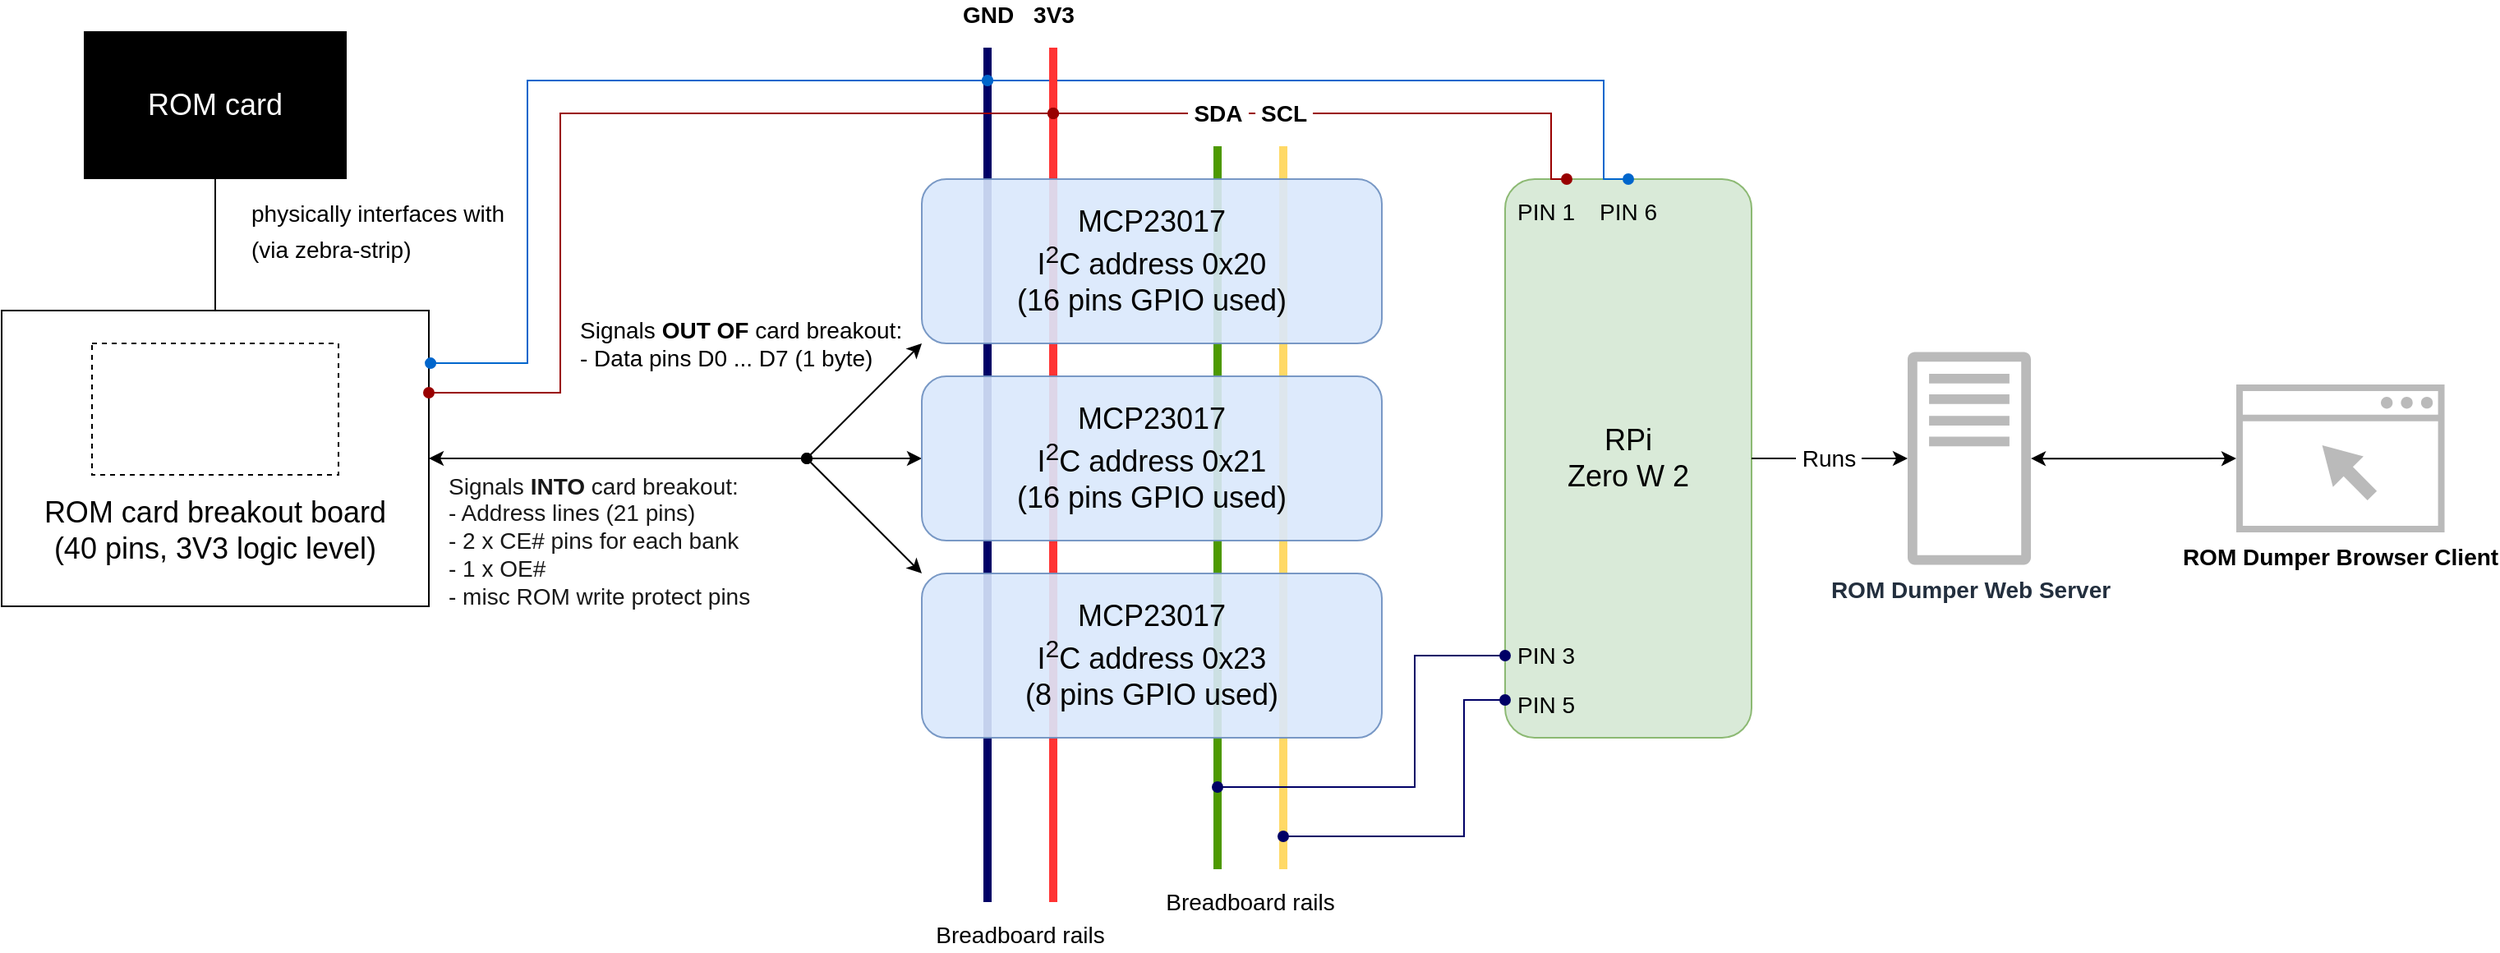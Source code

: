 <mxfile version="14.5.1" type="device"><diagram id="-0VZHsRfEmr4BANejRT6" name="Page-1"><mxGraphModel dx="2703" dy="2071" grid="1" gridSize="10" guides="1" tooltips="1" connect="1" arrows="1" fold="1" page="1" pageScale="1" pageWidth="1654" pageHeight="2336" math="0" shadow="0"><root><mxCell id="0"/><mxCell id="1" parent="0"/><mxCell id="qDgTrqIl416xnLtGA4ni-32" value="&lt;span style=&quot;font-size: 18px&quot;&gt;RPi &lt;br&gt;Zero W 2&lt;br&gt;&lt;/span&gt;" style="rounded=1;whiteSpace=wrap;html=1;labelBackgroundColor=none;fontSize=14;opacity=90;direction=south;fillColor=#d5e8d4;strokeColor=#82b366;arcSize=12;" vertex="1" parent="1"><mxGeometry x="1915" y="1200" width="150" height="340" as="geometry"/></mxCell><mxCell id="qDgTrqIl416xnLtGA4ni-41" style="edgeStyle=orthogonalEdgeStyle;rounded=0;jumpStyle=arc;orthogonalLoop=1;jettySize=auto;html=1;exitX=0;exitY=0.5;exitDx=0;exitDy=0;labelBackgroundColor=none;startArrow=oval;startFill=1;endArrow=oval;endFill=1;strokeWidth=1;fontSize=14;fontColor=#000000;align=left;strokeColor=#0066CC;" edge="1" parent="1" source="qDgTrqIl416xnLtGA4ni-32"><mxGeometry relative="1" as="geometry"><mxPoint x="1600" y="1140" as="targetPoint"/><Array as="points"><mxPoint x="1975" y="1140"/></Array></mxGeometry></mxCell><mxCell id="qDgTrqIl416xnLtGA4ni-27" value="3V3" style="endArrow=none;html=1;labelBackgroundColor=#ffffff;fontSize=14;fontColor=#000000;align=center;strokeWidth=5;strokeColor=#FF3333;fontStyle=1" edge="1" parent="1"><mxGeometry x="1" y="20" width="50" height="50" relative="1" as="geometry"><mxPoint x="1640" y="1640" as="sourcePoint"/><mxPoint x="1640" y="1120" as="targetPoint"/><mxPoint x="20" y="-20" as="offset"/></mxGeometry></mxCell><mxCell id="qDgTrqIl416xnLtGA4ni-38" style="edgeStyle=orthogonalEdgeStyle;rounded=0;jumpStyle=none;orthogonalLoop=1;jettySize=auto;html=1;exitX=0;exitY=0.75;exitDx=0;exitDy=0;labelBackgroundColor=none;startArrow=oval;startFill=1;endArrow=oval;endFill=1;strokeWidth=1;fontSize=14;fontColor=#000000;align=left;strokeColor=#990000;" edge="1" parent="1" source="qDgTrqIl416xnLtGA4ni-32"><mxGeometry relative="1" as="geometry"><mxPoint x="1640" y="1160" as="targetPoint"/><Array as="points"><mxPoint x="1943" y="1160"/></Array></mxGeometry></mxCell><mxCell id="qDgTrqIl416xnLtGA4ni-25" value="&amp;nbsp;SCL&amp;nbsp;" style="endArrow=none;html=1;labelBackgroundColor=#ffffff;fontSize=14;fontColor=#000000;align=center;strokeWidth=5;strokeColor=#FFD966;fontStyle=1" edge="1" parent="1"><mxGeometry x="1" y="20" width="50" height="50" relative="1" as="geometry"><mxPoint x="1780" y="1620" as="sourcePoint"/><mxPoint x="1780" y="1180" as="targetPoint"/><mxPoint x="20" y="-20" as="offset"/></mxGeometry></mxCell><mxCell id="qDgTrqIl416xnLtGA4ni-24" value="&amp;nbsp;SDA&amp;nbsp;" style="endArrow=none;html=1;labelBackgroundColor=#ffffff;fontSize=14;fontColor=#000000;align=center;strokeWidth=5;strokeColor=#4D9900;fontStyle=1" edge="1" parent="1"><mxGeometry x="1" y="20" width="50" height="50" relative="1" as="geometry"><mxPoint x="1740" y="1620" as="sourcePoint"/><mxPoint x="1740" y="1180" as="targetPoint"/><mxPoint x="20" y="-20" as="offset"/></mxGeometry></mxCell><mxCell id="qDgTrqIl416xnLtGA4ni-28" value="GND" style="endArrow=none;html=1;labelBackgroundColor=#ffffff;fontSize=14;fontColor=#000000;align=center;strokeWidth=5;strokeColor=#000066;fontStyle=1" edge="1" parent="1"><mxGeometry x="1" y="20" width="50" height="50" relative="1" as="geometry"><mxPoint x="1600" y="1640" as="sourcePoint"/><mxPoint x="1600" y="1120" as="targetPoint"/><mxPoint x="20" y="-20" as="offset"/></mxGeometry></mxCell><mxCell id="qDgTrqIl416xnLtGA4ni-5" value="Signals&amp;nbsp;&lt;b&gt;INTO&lt;/b&gt;&amp;nbsp;card breakout:&lt;br&gt;&lt;div&gt;- Address lines (21 pins)&lt;/div&gt;&lt;div&gt;- 2 x CE# pins for each bank&lt;br&gt;- 1 x OE#&lt;/div&gt;&lt;div&gt;- misc ROM write protect pins&lt;/div&gt;" style="endArrow=oval;startArrow=classic;html=1;fontSize=14;exitX=1;exitY=0.5;exitDx=0;exitDy=0;endFill=1;textOpacity=90;align=left;" edge="1" parent="1" source="qDgTrqIl416xnLtGA4ni-3"><mxGeometry x="-0.913" y="-50" width="50" height="50" relative="1" as="geometry"><mxPoint x="1530" y="1280" as="sourcePoint"/><mxPoint x="1490" y="1370" as="targetPoint"/><mxPoint as="offset"/></mxGeometry></mxCell><mxCell id="qDgTrqIl416xnLtGA4ni-22" value="Signals &lt;b&gt;OUT OF&lt;/b&gt;&amp;nbsp;card breakout:&lt;br&gt;- Data pins D0 ... D7 (1 byte)" style="rounded=0;orthogonalLoop=1;jettySize=auto;html=1;exitX=0;exitY=1;exitDx=0;exitDy=0;labelBackgroundColor=none;startArrow=classic;startFill=1;endArrow=none;endFill=0;fontSize=14;fontColor=#000000;align=left;" edge="1" parent="1" source="qDgTrqIl416xnLtGA4ni-6"><mxGeometry x="1" y="-157" relative="1" as="geometry"><mxPoint x="1490" y="1370" as="targetPoint"/><mxPoint x="-29" y="41" as="offset"/></mxGeometry></mxCell><mxCell id="qDgTrqIl416xnLtGA4ni-6" value="MCP23017 &lt;br&gt;I&lt;sup&gt;2&lt;/sup&gt;C address 0x20&lt;br&gt;(16 pins GPIO used)" style="rounded=1;whiteSpace=wrap;html=1;fontSize=18;labelBackgroundColor=none;fillColor=#dae8fc;strokeColor=#6c8ebf;opacity=90;" vertex="1" parent="1"><mxGeometry x="1560" y="1200" width="280" height="100" as="geometry"/></mxCell><mxCell id="qDgTrqIl416xnLtGA4ni-13" value="&lt;span style=&quot;color: rgb(0 , 0 , 0) ; font-size: 14px&quot;&gt;physically interfaces with&lt;/span&gt;&lt;br style=&quot;color: rgb(0 , 0 , 0) ; font-size: 14px&quot;&gt;&lt;span style=&quot;color: rgb(0 , 0 , 0) ; font-size: 14px&quot;&gt;(via zebra-strip)&lt;/span&gt;" style="edgeStyle=orthogonalEdgeStyle;rounded=0;orthogonalLoop=1;jettySize=auto;html=1;fontSize=18;fontColor=#FFFFFF;labelBackgroundColor=#ffffff;align=left;entryX=0.5;entryY=0;entryDx=0;entryDy=0;" edge="1" parent="1" source="qDgTrqIl416xnLtGA4ni-11" target="qDgTrqIl416xnLtGA4ni-12"><mxGeometry x="-0.379" y="20" relative="1" as="geometry"><mxPoint as="offset"/></mxGeometry></mxCell><mxCell id="qDgTrqIl416xnLtGA4ni-11" value="ROM card" style="text;html=1;strokeColor=none;align=center;verticalAlign=middle;whiteSpace=wrap;rounded=0;fontStyle=0;fontSize=18;labelBackgroundColor=none;fontColor=#FFFFFF;fillColor=#000000;" vertex="1" parent="1"><mxGeometry x="1050" y="1110" width="160" height="90" as="geometry"/></mxCell><mxCell id="qDgTrqIl416xnLtGA4ni-21" style="edgeStyle=orthogonalEdgeStyle;rounded=0;orthogonalLoop=1;jettySize=auto;html=1;labelBackgroundColor=#ffffff;endArrow=oval;endFill=1;fontSize=14;fontColor=#000000;align=left;startArrow=classic;startFill=1;" edge="1" parent="1" source="qDgTrqIl416xnLtGA4ni-18"><mxGeometry relative="1" as="geometry"><mxPoint x="1490" y="1370" as="targetPoint"/></mxGeometry></mxCell><mxCell id="qDgTrqIl416xnLtGA4ni-18" value="MCP23017&lt;br&gt;I&lt;sup&gt;2&lt;/sup&gt;C address 0x21&lt;br&gt;(16 pins GPIO used)" style="rounded=1;whiteSpace=wrap;html=1;fontSize=18;labelBackgroundColor=none;fillColor=#dae8fc;strokeColor=#6c8ebf;opacity=90;" vertex="1" parent="1"><mxGeometry x="1560" y="1320" width="280" height="100" as="geometry"/></mxCell><mxCell id="qDgTrqIl416xnLtGA4ni-23" style="edgeStyle=none;rounded=0;orthogonalLoop=1;jettySize=auto;html=1;exitX=0;exitY=0;exitDx=0;exitDy=0;labelBackgroundColor=#ffffff;startArrow=classic;startFill=1;endArrow=none;endFill=0;fontSize=14;fontColor=#000000;align=left;" edge="1" parent="1" source="qDgTrqIl416xnLtGA4ni-19"><mxGeometry relative="1" as="geometry"><mxPoint x="1490" y="1370" as="targetPoint"/></mxGeometry></mxCell><mxCell id="qDgTrqIl416xnLtGA4ni-19" value="MCP23017&lt;br&gt;I&lt;sup&gt;2&lt;/sup&gt;C address 0x23&lt;br&gt;(8 pins GPIO used)" style="rounded=1;whiteSpace=wrap;html=1;fontSize=18;labelBackgroundColor=none;fillColor=#dae8fc;strokeColor=#6c8ebf;opacity=90;" vertex="1" parent="1"><mxGeometry x="1560" y="1440" width="280" height="100" as="geometry"/></mxCell><mxCell id="qDgTrqIl416xnLtGA4ni-33" style="edgeStyle=orthogonalEdgeStyle;rounded=0;orthogonalLoop=1;jettySize=auto;html=1;labelBackgroundColor=#ffffff;startArrow=oval;startFill=1;endArrow=oval;endFill=1;strokeColor=#000066;strokeWidth=1;fontSize=14;fontColor=#000000;align=center;jumpStyle=none;" edge="1" parent="1" source="qDgTrqIl416xnLtGA4ni-32"><mxGeometry relative="1" as="geometry"><mxPoint x="1780" y="1600" as="targetPoint"/><Array as="points"><mxPoint x="1890" y="1517"/><mxPoint x="1890" y="1600"/></Array></mxGeometry></mxCell><mxCell id="qDgTrqIl416xnLtGA4ni-34" value="" style="group" vertex="1" connectable="0" parent="1"><mxGeometry x="1000" y="1280" width="260" height="180" as="geometry"/></mxCell><mxCell id="qDgTrqIl416xnLtGA4ni-3" value="&lt;span style=&quot;font-size: 18px;&quot;&gt;ROM card breakout board&lt;/span&gt;&lt;br style=&quot;font-size: 18px;&quot;&gt;&lt;span style=&quot;font-size: 18px;&quot;&gt;(40 pins, 3V3 logic level)&lt;br&gt;&lt;br&gt;&lt;/span&gt;" style="rounded=0;whiteSpace=wrap;html=1;verticalAlign=bottom;fontStyle=0" vertex="1" parent="qDgTrqIl416xnLtGA4ni-34"><mxGeometry width="260" height="180" as="geometry"/></mxCell><mxCell id="qDgTrqIl416xnLtGA4ni-12" value="" style="rounded=0;whiteSpace=wrap;html=1;labelBackgroundColor=none;gradientColor=none;fontSize=18;fontColor=#FFFFFF;fillColor=none;dashed=1;" vertex="1" parent="qDgTrqIl416xnLtGA4ni-34"><mxGeometry x="55" y="20" width="150" height="80" as="geometry"/></mxCell><mxCell id="qDgTrqIl416xnLtGA4ni-35" style="edgeStyle=orthogonalEdgeStyle;rounded=0;orthogonalLoop=1;jettySize=auto;html=1;labelBackgroundColor=#ffffff;startArrow=oval;startFill=1;endArrow=oval;endFill=1;strokeColor=#000066;strokeWidth=1;fontSize=14;fontColor=#000000;align=center;jumpStyle=none;" edge="1" parent="1" source="qDgTrqIl416xnLtGA4ni-32"><mxGeometry relative="1" as="geometry"><mxPoint x="1740" y="1570" as="targetPoint"/><mxPoint x="1907" y="1490" as="sourcePoint"/><Array as="points"><mxPoint x="1860" y="1490"/><mxPoint x="1860" y="1570"/></Array></mxGeometry></mxCell><mxCell id="qDgTrqIl416xnLtGA4ni-36" value="PIN 3" style="text;html=1;strokeColor=none;fillColor=none;align=center;verticalAlign=middle;whiteSpace=wrap;rounded=0;labelBackgroundColor=none;fontSize=14;fontColor=#000000;opacity=90;" vertex="1" parent="1"><mxGeometry x="1920" y="1480" width="40" height="20" as="geometry"/></mxCell><mxCell id="qDgTrqIl416xnLtGA4ni-37" value="PIN 5" style="text;html=1;strokeColor=none;fillColor=none;align=center;verticalAlign=middle;whiteSpace=wrap;rounded=0;labelBackgroundColor=none;fontSize=14;fontColor=#000000;opacity=90;" vertex="1" parent="1"><mxGeometry x="1920" y="1510" width="40" height="20" as="geometry"/></mxCell><mxCell id="qDgTrqIl416xnLtGA4ni-39" value="PIN 1" style="text;html=1;strokeColor=none;fillColor=none;align=center;verticalAlign=middle;whiteSpace=wrap;rounded=0;labelBackgroundColor=none;fontSize=14;fontColor=#000000;opacity=90;" vertex="1" parent="1"><mxGeometry x="1920" y="1210" width="40" height="20" as="geometry"/></mxCell><mxCell id="qDgTrqIl416xnLtGA4ni-42" value="PIN 6" style="text;html=1;strokeColor=none;fillColor=none;align=center;verticalAlign=middle;whiteSpace=wrap;rounded=0;labelBackgroundColor=none;fontSize=14;fontColor=#000000;opacity=90;" vertex="1" parent="1"><mxGeometry x="1970" y="1210" width="40" height="20" as="geometry"/></mxCell><mxCell id="qDgTrqIl416xnLtGA4ni-43" style="edgeStyle=orthogonalEdgeStyle;rounded=0;jumpStyle=none;orthogonalLoop=1;jettySize=auto;html=1;labelBackgroundColor=none;startArrow=oval;startFill=1;endArrow=oval;endFill=1;strokeWidth=1;fontSize=14;fontColor=#000000;align=left;strokeColor=#990000;" edge="1" parent="1"><mxGeometry relative="1" as="geometry"><mxPoint x="1640" y="1160" as="targetPoint"/><mxPoint x="1260" y="1330" as="sourcePoint"/><Array as="points"><mxPoint x="1260" y="1330"/><mxPoint x="1340" y="1330"/><mxPoint x="1340" y="1160"/></Array></mxGeometry></mxCell><mxCell id="qDgTrqIl416xnLtGA4ni-44" style="edgeStyle=orthogonalEdgeStyle;rounded=0;jumpStyle=none;orthogonalLoop=1;jettySize=auto;html=1;exitX=1.004;exitY=0.178;exitDx=0;exitDy=0;labelBackgroundColor=none;startArrow=oval;startFill=1;endArrow=oval;endFill=1;strokeWidth=1;fontSize=14;fontColor=#000000;align=left;exitPerimeter=0;strokeColor=#0066CC;" edge="1" parent="1" source="qDgTrqIl416xnLtGA4ni-3"><mxGeometry relative="1" as="geometry"><mxPoint x="1600" y="1140" as="targetPoint"/><mxPoint x="1260" y="1300" as="sourcePoint"/><Array as="points"><mxPoint x="1320" y="1312"/><mxPoint x="1320" y="1140"/><mxPoint x="1600" y="1140"/></Array></mxGeometry></mxCell><mxCell id="qDgTrqIl416xnLtGA4ni-47" value="Breadboard rails" style="text;html=1;strokeColor=none;fillColor=none;align=center;verticalAlign=middle;whiteSpace=wrap;rounded=0;labelBackgroundColor=none;fontSize=14;fontColor=#000000;opacity=90;" vertex="1" parent="1"><mxGeometry x="1560" y="1650" width="120" height="20" as="geometry"/></mxCell><mxCell id="qDgTrqIl416xnLtGA4ni-48" value="Breadboard rails" style="text;html=1;strokeColor=none;fillColor=none;align=center;verticalAlign=middle;whiteSpace=wrap;rounded=0;labelBackgroundColor=none;fontSize=14;fontColor=#000000;opacity=90;" vertex="1" parent="1"><mxGeometry x="1700" y="1630" width="120" height="20" as="geometry"/></mxCell><mxCell id="qDgTrqIl416xnLtGA4ni-53" style="edgeStyle=orthogonalEdgeStyle;rounded=0;jumpStyle=arc;orthogonalLoop=1;jettySize=auto;html=1;exitX=0;exitY=0.5;exitDx=0;exitDy=0;exitPerimeter=0;labelBackgroundColor=#ffffff;startArrow=classic;startFill=1;endArrow=classic;endFill=1;strokeColor=#000000;strokeWidth=1;fontSize=14;fontColor=#000000;align=left;" edge="1" parent="1" target="qDgTrqIl416xnLtGA4ni-51"><mxGeometry relative="1" as="geometry"><mxPoint x="2360" y="1370" as="sourcePoint"/></mxGeometry></mxCell><mxCell id="qDgTrqIl416xnLtGA4ni-52" value="&amp;nbsp;Runs&amp;nbsp;" style="edgeStyle=orthogonalEdgeStyle;rounded=0;jumpStyle=arc;orthogonalLoop=1;jettySize=auto;html=1;entryX=0.5;entryY=0;entryDx=0;entryDy=0;labelBackgroundColor=#ffffff;startArrow=classic;startFill=1;endArrow=none;endFill=0;strokeWidth=1;fontSize=14;fontColor=#000000;align=left;" edge="1" parent="1" source="qDgTrqIl416xnLtGA4ni-51" target="qDgTrqIl416xnLtGA4ni-32"><mxGeometry x="0.474" relative="1" as="geometry"><mxPoint as="offset"/></mxGeometry></mxCell><mxCell id="qDgTrqIl416xnLtGA4ni-51" value="ROM Dumper Web Server" style="outlineConnect=0;fontColor=#232F3E;gradientColor=none;strokeColor=none;dashed=0;verticalLabelPosition=bottom;verticalAlign=top;align=center;html=1;fontSize=14;fontStyle=1;aspect=fixed;pointerEvents=1;shape=mxgraph.aws4.traditional_server;labelBackgroundColor=none;opacity=90;fillColor=#B3B3B3;" vertex="1" parent="1"><mxGeometry x="2160" y="1305" width="75" height="130" as="geometry"/></mxCell><mxCell id="qDgTrqIl416xnLtGA4ni-54" value="&lt;span style=&quot;font-weight: 700&quot;&gt;ROM Dumper Browser Client&lt;/span&gt;" style="pointerEvents=1;shadow=0;dashed=0;html=1;strokeColor=none;aspect=fixed;labelPosition=center;verticalLabelPosition=bottom;verticalAlign=top;align=center;outlineConnect=0;shape=mxgraph.vvd.web_browser;labelBackgroundColor=none;fontSize=14;fontColor=#000000;opacity=90;fillColor=#B3B3B3;" vertex="1" parent="1"><mxGeometry x="2360" y="1325" width="126.76" height="90" as="geometry"/></mxCell></root></mxGraphModel></diagram></mxfile>